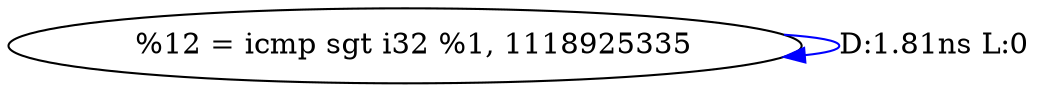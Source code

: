 digraph {
Node0x35b83d0[label="  %12 = icmp sgt i32 %1, 1118925335"];
Node0x35b83d0 -> Node0x35b83d0[label="D:1.81ns L:0",color=blue];
}
